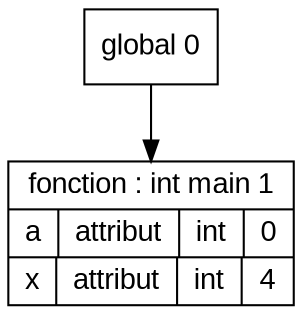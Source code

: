 digraph "tds"{

	node [fontname="Arial"];

	N1 [shape=record label="{ fonction : int main 1
	| { a | attribut | int | 0 }
	| { x | attribut | int | 4 }
	}"];

	N0 [shape=record label="{ global 0
	}"];


	N0 -> N1; 
}
